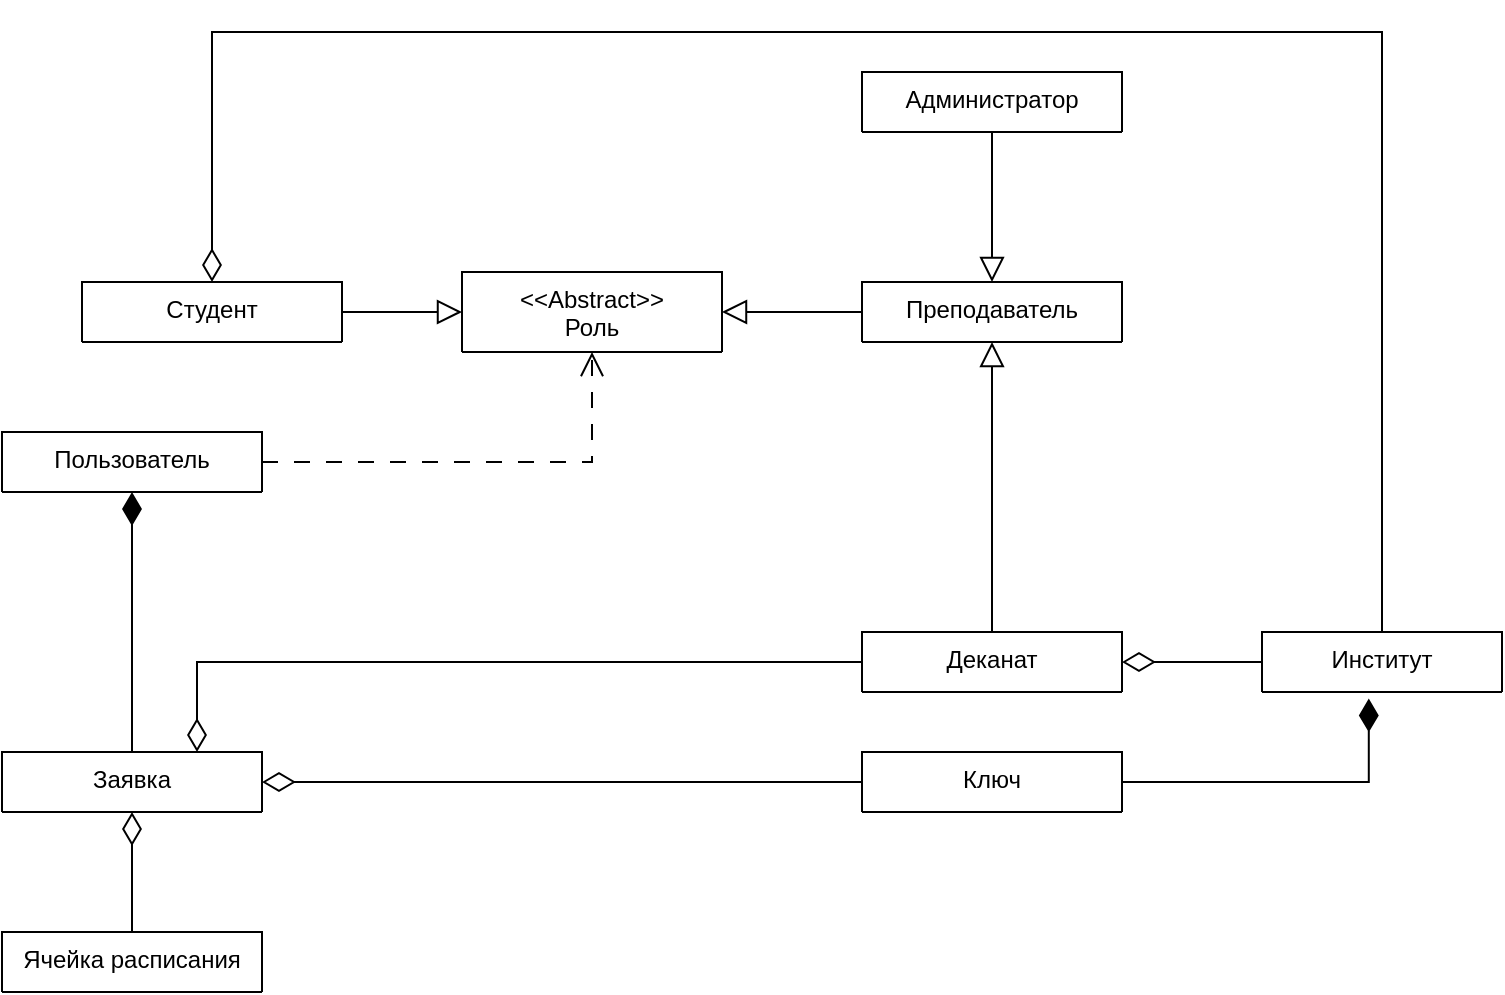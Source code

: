 <mxfile version="23.1.7" type="device">
  <diagram id="C5RBs43oDa-KdzZeNtuy" name="Page-1">
    <mxGraphModel dx="1048" dy="606" grid="1" gridSize="10" guides="1" tooltips="1" connect="1" arrows="1" fold="1" page="1" pageScale="1" pageWidth="827" pageHeight="1169" math="0" shadow="0">
      <root>
        <mxCell id="WIyWlLk6GJQsqaUBKTNV-0" />
        <mxCell id="WIyWlLk6GJQsqaUBKTNV-1" parent="WIyWlLk6GJQsqaUBKTNV-0" />
        <mxCell id="y57ALkUrAG56njoTrOZX-16" style="edgeStyle=orthogonalEdgeStyle;rounded=0;orthogonalLoop=1;jettySize=auto;html=1;entryX=0.5;entryY=0;entryDx=0;entryDy=0;endArrow=block;endFill=0;endSize=10;" edge="1" parent="WIyWlLk6GJQsqaUBKTNV-1" source="zkfFHV4jXpPFQw0GAbJ--13" target="y57ALkUrAG56njoTrOZX-2">
          <mxGeometry relative="1" as="geometry" />
        </mxCell>
        <mxCell id="zkfFHV4jXpPFQw0GAbJ--13" value="Администратор" style="swimlane;fontStyle=0;align=center;verticalAlign=top;childLayout=stackLayout;horizontal=1;startSize=30;horizontalStack=0;resizeParent=1;resizeLast=0;collapsible=1;marginBottom=0;rounded=0;shadow=0;strokeWidth=1;" parent="WIyWlLk6GJQsqaUBKTNV-1" vertex="1" collapsed="1">
          <mxGeometry x="480" y="60" width="130" height="30" as="geometry">
            <mxRectangle x="330" y="360" width="160" height="30" as="alternateBounds" />
          </mxGeometry>
        </mxCell>
        <mxCell id="y57ALkUrAG56njoTrOZX-0" value="&lt;&lt;Abstract&gt;&gt;&#xa;Роль" style="swimlane;fontStyle=0;align=center;verticalAlign=top;childLayout=stackLayout;horizontal=1;startSize=60;horizontalStack=0;resizeParent=1;resizeLast=0;collapsible=1;marginBottom=0;rounded=0;shadow=0;strokeWidth=1;" vertex="1" collapsed="1" parent="WIyWlLk6GJQsqaUBKTNV-1">
          <mxGeometry x="280" y="160" width="130" height="40" as="geometry">
            <mxRectangle x="330" y="360" width="160" height="30" as="alternateBounds" />
          </mxGeometry>
        </mxCell>
        <mxCell id="y57ALkUrAG56njoTrOZX-9" style="edgeStyle=orthogonalEdgeStyle;rounded=0;orthogonalLoop=1;jettySize=auto;html=1;entryX=0;entryY=0.5;entryDx=0;entryDy=0;endArrow=block;endFill=0;endSize=10;" edge="1" parent="WIyWlLk6GJQsqaUBKTNV-1" source="y57ALkUrAG56njoTrOZX-1" target="y57ALkUrAG56njoTrOZX-0">
          <mxGeometry relative="1" as="geometry" />
        </mxCell>
        <mxCell id="y57ALkUrAG56njoTrOZX-1" value="Студент" style="swimlane;fontStyle=0;align=center;verticalAlign=top;childLayout=stackLayout;horizontal=1;startSize=60;horizontalStack=0;resizeParent=1;resizeLast=0;collapsible=1;marginBottom=0;rounded=0;shadow=0;strokeWidth=1;" vertex="1" collapsed="1" parent="WIyWlLk6GJQsqaUBKTNV-1">
          <mxGeometry x="90" y="165" width="130" height="30" as="geometry">
            <mxRectangle x="330" y="360" width="160" height="30" as="alternateBounds" />
          </mxGeometry>
        </mxCell>
        <mxCell id="y57ALkUrAG56njoTrOZX-10" style="edgeStyle=orthogonalEdgeStyle;rounded=0;orthogonalLoop=1;jettySize=auto;html=1;endArrow=block;endFill=0;endSize=10;" edge="1" parent="WIyWlLk6GJQsqaUBKTNV-1" source="y57ALkUrAG56njoTrOZX-2" target="y57ALkUrAG56njoTrOZX-0">
          <mxGeometry relative="1" as="geometry" />
        </mxCell>
        <mxCell id="y57ALkUrAG56njoTrOZX-2" value="Преподаватель" style="swimlane;fontStyle=0;align=center;verticalAlign=top;childLayout=stackLayout;horizontal=1;startSize=60;horizontalStack=0;resizeParent=1;resizeLast=0;collapsible=1;marginBottom=0;rounded=0;shadow=0;strokeWidth=1;" vertex="1" collapsed="1" parent="WIyWlLk6GJQsqaUBKTNV-1">
          <mxGeometry x="480" y="165" width="130" height="30" as="geometry">
            <mxRectangle x="330" y="360" width="160" height="30" as="alternateBounds" />
          </mxGeometry>
        </mxCell>
        <mxCell id="y57ALkUrAG56njoTrOZX-14" style="edgeStyle=orthogonalEdgeStyle;rounded=0;orthogonalLoop=1;jettySize=auto;html=1;entryX=0.5;entryY=1;entryDx=0;entryDy=0;dashed=1;dashPattern=8 8;endArrow=open;endFill=0;endSize=10;" edge="1" parent="WIyWlLk6GJQsqaUBKTNV-1" source="y57ALkUrAG56njoTrOZX-3" target="y57ALkUrAG56njoTrOZX-0">
          <mxGeometry relative="1" as="geometry" />
        </mxCell>
        <mxCell id="y57ALkUrAG56njoTrOZX-19" style="edgeStyle=orthogonalEdgeStyle;rounded=0;orthogonalLoop=1;jettySize=auto;html=1;entryX=0.5;entryY=0;entryDx=0;entryDy=0;endArrow=none;endFill=0;startArrow=diamondThin;startFill=1;endSize=6;startSize=14;" edge="1" parent="WIyWlLk6GJQsqaUBKTNV-1" source="y57ALkUrAG56njoTrOZX-3" target="y57ALkUrAG56njoTrOZX-6">
          <mxGeometry relative="1" as="geometry" />
        </mxCell>
        <mxCell id="y57ALkUrAG56njoTrOZX-3" value="Пользователь&#xa;" style="swimlane;fontStyle=0;align=center;verticalAlign=top;childLayout=stackLayout;horizontal=1;startSize=60;horizontalStack=0;resizeParent=1;resizeLast=0;collapsible=1;marginBottom=0;rounded=0;shadow=0;strokeWidth=1;" vertex="1" collapsed="1" parent="WIyWlLk6GJQsqaUBKTNV-1">
          <mxGeometry x="50" y="240" width="130" height="30" as="geometry">
            <mxRectangle x="330" y="360" width="160" height="30" as="alternateBounds" />
          </mxGeometry>
        </mxCell>
        <mxCell id="y57ALkUrAG56njoTrOZX-11" style="edgeStyle=orthogonalEdgeStyle;rounded=0;orthogonalLoop=1;jettySize=auto;html=1;entryX=0.5;entryY=1;entryDx=0;entryDy=0;endArrow=block;endFill=0;endSize=10;" edge="1" parent="WIyWlLk6GJQsqaUBKTNV-1" source="y57ALkUrAG56njoTrOZX-4" target="y57ALkUrAG56njoTrOZX-2">
          <mxGeometry relative="1" as="geometry" />
        </mxCell>
        <mxCell id="y57ALkUrAG56njoTrOZX-22" style="edgeStyle=orthogonalEdgeStyle;rounded=0;orthogonalLoop=1;jettySize=auto;html=1;entryX=0.75;entryY=0;entryDx=0;entryDy=0;endArrow=diamondThin;endFill=0;endSize=14;" edge="1" parent="WIyWlLk6GJQsqaUBKTNV-1" source="y57ALkUrAG56njoTrOZX-4" target="y57ALkUrAG56njoTrOZX-6">
          <mxGeometry relative="1" as="geometry" />
        </mxCell>
        <mxCell id="y57ALkUrAG56njoTrOZX-4" value="Деканат" style="swimlane;fontStyle=0;align=center;verticalAlign=top;childLayout=stackLayout;horizontal=1;startSize=60;horizontalStack=0;resizeParent=1;resizeLast=0;collapsible=1;marginBottom=0;rounded=0;shadow=0;strokeWidth=1;" vertex="1" collapsed="1" parent="WIyWlLk6GJQsqaUBKTNV-1">
          <mxGeometry x="480" y="340" width="130" height="30" as="geometry">
            <mxRectangle x="330" y="360" width="160" height="30" as="alternateBounds" />
          </mxGeometry>
        </mxCell>
        <mxCell id="y57ALkUrAG56njoTrOZX-17" style="edgeStyle=orthogonalEdgeStyle;rounded=0;orthogonalLoop=1;jettySize=auto;html=1;entryX=1;entryY=0.5;entryDx=0;entryDy=0;endArrow=diamondThin;endFill=0;endSize=14;" edge="1" parent="WIyWlLk6GJQsqaUBKTNV-1" source="y57ALkUrAG56njoTrOZX-5" target="y57ALkUrAG56njoTrOZX-4">
          <mxGeometry relative="1" as="geometry" />
        </mxCell>
        <mxCell id="y57ALkUrAG56njoTrOZX-18" style="edgeStyle=orthogonalEdgeStyle;rounded=0;orthogonalLoop=1;jettySize=auto;html=1;entryX=0.5;entryY=0;entryDx=0;entryDy=0;endArrow=diamondThin;endFill=0;endSize=14;exitX=0.5;exitY=0;exitDx=0;exitDy=0;" edge="1" parent="WIyWlLk6GJQsqaUBKTNV-1" source="y57ALkUrAG56njoTrOZX-5" target="y57ALkUrAG56njoTrOZX-1">
          <mxGeometry relative="1" as="geometry">
            <Array as="points">
              <mxPoint x="740" y="40" />
              <mxPoint x="155" y="40" />
            </Array>
          </mxGeometry>
        </mxCell>
        <mxCell id="y57ALkUrAG56njoTrOZX-5" value="Институт" style="swimlane;fontStyle=0;align=center;verticalAlign=top;childLayout=stackLayout;horizontal=1;startSize=60;horizontalStack=0;resizeParent=1;resizeLast=0;collapsible=1;marginBottom=0;rounded=0;shadow=0;strokeWidth=1;" vertex="1" collapsed="1" parent="WIyWlLk6GJQsqaUBKTNV-1">
          <mxGeometry x="680" y="340" width="120" height="30" as="geometry">
            <mxRectangle x="330" y="360" width="160" height="30" as="alternateBounds" />
          </mxGeometry>
        </mxCell>
        <mxCell id="y57ALkUrAG56njoTrOZX-6" value="Заявка" style="swimlane;fontStyle=0;align=center;verticalAlign=top;childLayout=stackLayout;horizontal=1;startSize=60;horizontalStack=0;resizeParent=1;resizeLast=0;collapsible=1;marginBottom=0;rounded=0;shadow=0;strokeWidth=1;" vertex="1" collapsed="1" parent="WIyWlLk6GJQsqaUBKTNV-1">
          <mxGeometry x="50" y="400" width="130" height="30" as="geometry">
            <mxRectangle x="330" y="360" width="160" height="30" as="alternateBounds" />
          </mxGeometry>
        </mxCell>
        <mxCell id="y57ALkUrAG56njoTrOZX-13" style="edgeStyle=orthogonalEdgeStyle;rounded=0;orthogonalLoop=1;jettySize=auto;html=1;entryX=0.5;entryY=1;entryDx=0;entryDy=0;endArrow=diamondThin;endFill=0;endSize=14;" edge="1" parent="WIyWlLk6GJQsqaUBKTNV-1" source="y57ALkUrAG56njoTrOZX-7" target="y57ALkUrAG56njoTrOZX-6">
          <mxGeometry relative="1" as="geometry" />
        </mxCell>
        <mxCell id="y57ALkUrAG56njoTrOZX-7" value="Ячейка расписания" style="swimlane;fontStyle=0;align=center;verticalAlign=top;childLayout=stackLayout;horizontal=1;startSize=30;horizontalStack=0;resizeParent=1;resizeLast=0;collapsible=1;marginBottom=0;rounded=0;shadow=0;strokeWidth=1;" vertex="1" collapsed="1" parent="WIyWlLk6GJQsqaUBKTNV-1">
          <mxGeometry x="50" y="490" width="130" height="30" as="geometry">
            <mxRectangle x="330" y="360" width="160" height="30" as="alternateBounds" />
          </mxGeometry>
        </mxCell>
        <mxCell id="y57ALkUrAG56njoTrOZX-12" style="edgeStyle=orthogonalEdgeStyle;rounded=0;orthogonalLoop=1;jettySize=auto;html=1;entryX=1;entryY=0.5;entryDx=0;entryDy=0;endArrow=diamondThin;endFill=0;endSize=14;" edge="1" parent="WIyWlLk6GJQsqaUBKTNV-1" source="y57ALkUrAG56njoTrOZX-8" target="y57ALkUrAG56njoTrOZX-6">
          <mxGeometry relative="1" as="geometry" />
        </mxCell>
        <mxCell id="y57ALkUrAG56njoTrOZX-8" value="Ключ" style="swimlane;fontStyle=0;align=center;verticalAlign=top;childLayout=stackLayout;horizontal=1;startSize=60;horizontalStack=0;resizeParent=1;resizeLast=0;collapsible=1;marginBottom=0;rounded=0;shadow=0;strokeWidth=1;" vertex="1" collapsed="1" parent="WIyWlLk6GJQsqaUBKTNV-1">
          <mxGeometry x="480" y="400" width="130" height="30" as="geometry">
            <mxRectangle x="330" y="360" width="160" height="30" as="alternateBounds" />
          </mxGeometry>
        </mxCell>
        <mxCell id="y57ALkUrAG56njoTrOZX-21" style="edgeStyle=orthogonalEdgeStyle;rounded=0;orthogonalLoop=1;jettySize=auto;html=1;entryX=0.445;entryY=1.107;entryDx=0;entryDy=0;entryPerimeter=0;endArrow=diamondThin;endFill=1;startSize=14;endSize=14;" edge="1" parent="WIyWlLk6GJQsqaUBKTNV-1" source="y57ALkUrAG56njoTrOZX-8" target="y57ALkUrAG56njoTrOZX-5">
          <mxGeometry relative="1" as="geometry" />
        </mxCell>
      </root>
    </mxGraphModel>
  </diagram>
</mxfile>
